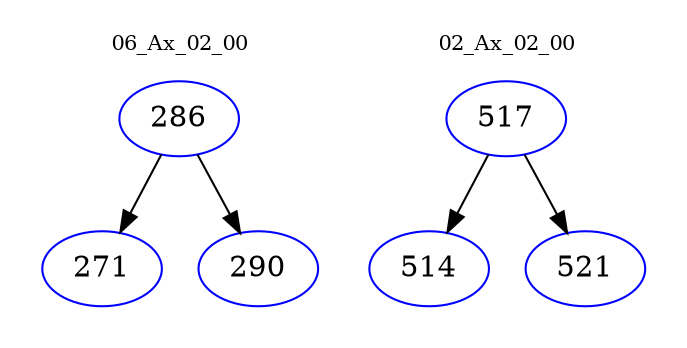 digraph{
subgraph cluster_0 {
color = white
label = "06_Ax_02_00";
fontsize=10;
T0_286 [label="286", color="blue"]
T0_286 -> T0_271 [color="black"]
T0_271 [label="271", color="blue"]
T0_286 -> T0_290 [color="black"]
T0_290 [label="290", color="blue"]
}
subgraph cluster_1 {
color = white
label = "02_Ax_02_00";
fontsize=10;
T1_517 [label="517", color="blue"]
T1_517 -> T1_514 [color="black"]
T1_514 [label="514", color="blue"]
T1_517 -> T1_521 [color="black"]
T1_521 [label="521", color="blue"]
}
}
